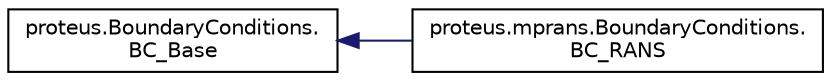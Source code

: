 digraph "Graphical Class Hierarchy"
{
 // LATEX_PDF_SIZE
  edge [fontname="Helvetica",fontsize="10",labelfontname="Helvetica",labelfontsize="10"];
  node [fontname="Helvetica",fontsize="10",shape=record];
  rankdir="LR";
  Node0 [label="proteus.BoundaryConditions.\lBC_Base",height=0.2,width=0.4,color="black", fillcolor="white", style="filled",URL="$d1/dac/classproteus_1_1BoundaryConditions_1_1BC__Base.html",tooltip=" "];
  Node0 -> Node1 [dir="back",color="midnightblue",fontsize="10",style="solid",fontname="Helvetica"];
  Node1 [label="proteus.mprans.BoundaryConditions.\lBC_RANS",height=0.2,width=0.4,color="black", fillcolor="white", style="filled",URL="$d6/d8f/classproteus_1_1mprans_1_1BoundaryConditions_1_1BC__RANS.html",tooltip=" "];
}
